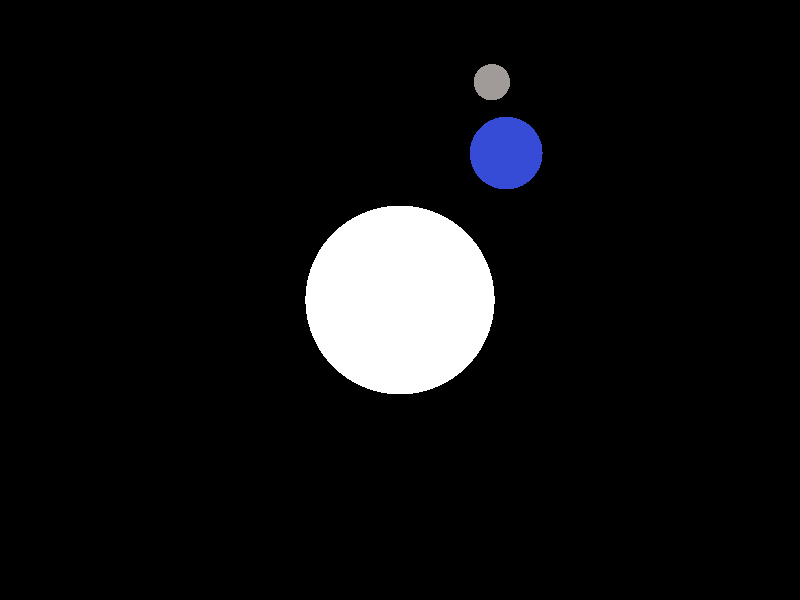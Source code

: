 global_settings {
  adc_bailout 0.0039216
  ambient_light rgb <0.03, 0.03, 0.03>
  assumed_gamma 1.5
  noise_generator 2
}

union{
  sphere
  {
    <0,0,0>, 1 
    /*scale prior to media for a more sparse system*/       
    hollow
    texture
    {
      pigment {color rgbf 1}
    }
    interior
    {
      media
      {
	//emission 0.2
	// equivalent to ambient
	
	scattering {2, 1/*color*/}
	// the first number is a ''magic'' number, either 2 or 3
	// looks ok, 1 and 5 can also be used
	density
	{
	  spherical
	  color_map
	  {
	    [0.0 rgb <0,0.0,0>]
	    [0.5 rgb <1,0,0>]
	    [0.8 rgb <0,0.8,0>]
	    [1.0 rgb <1,1,1>]
	  }
	}
      }
    }
    scale 1  
  }

  //include our own light source 
  light_source
  {
    <0, 0, 0>
    color rgb<1,0.5,0>
    media_attenuation on
    fade_distance 1
    fade_power 2
  }
  translate <-1,0,0>
}

// sphere {
//   <0, 0, 0>, 0.5
//   pigment {
//     rgb <0.50, 0.47, 0.46>
//   }
//   finish { ambient 2. diffuse 2. }
// }
// light_source
// {
//   <-25, 0, 0>
//   color rgb <0.25, 0.25, 0.25>
// }

camera {
  // orthographic
  perspective
  location <-25, 0, 0>
  look_at <0, 0, 0>
  angle 20.
}

#declare time = -1.100;

sphere {
  <0., 2.*cos(time*6.28), 2.*sin(time*6.28)> 0.4
  pigment {
    rgb <0.11, 0.17, 0.77>
  }
  finish { ambient 8. diffuse 8. }
}

sphere {
  <0., 2.*cos(time*6.28) + 0.8*cos(2.7*time*6.28), 2.*sin(time*6.28) + 0.8*sin(2.7*time*6.28)> 0.2
  pigment {
    rgb <0.50, 0.47, 0.46>
  }
  finish { ambient 4. diffuse 4. }
}

// sphere {
//   <0., 0., 2.> 0.2
//   pigment {
//     rgb <0.11, 0.17, 0.77>
//   }
//   finish { ambient 4. diffuse 4. }
// }

// sphere {
//   <0., 0.48, 2.> 0.1
//   pigment {
//     rgb <0.50, 0.47, 0.46>
//   }
//   finish { ambient 2. diffuse 2. }
// }
